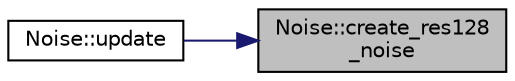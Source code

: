 digraph "Noise::create_res128_noise"
{
 // INTERACTIVE_SVG=YES
 // LATEX_PDF_SIZE
  bgcolor="transparent";
  edge [fontname="Helvetica",fontsize="10",labelfontname="Helvetica",labelfontsize="10"];
  node [fontname="Helvetica",fontsize="10",shape=record];
  rankdir="RL";
  Node1 [label="Noise::create_res128\l_noise",height=0.2,width=0.4,color="black", fillcolor="grey75", style="filled", fontcolor="black",tooltip=" "];
  Node1 -> Node2 [dir="back",color="midnightblue",fontsize="10",style="solid"];
  Node2 [label="Noise::update",height=0.2,width=0.4,color="black",URL="$db/d37/class_noise.html#a4a2ad26f4b32545f26f0e0ab6044e414",tooltip=" "];
}
